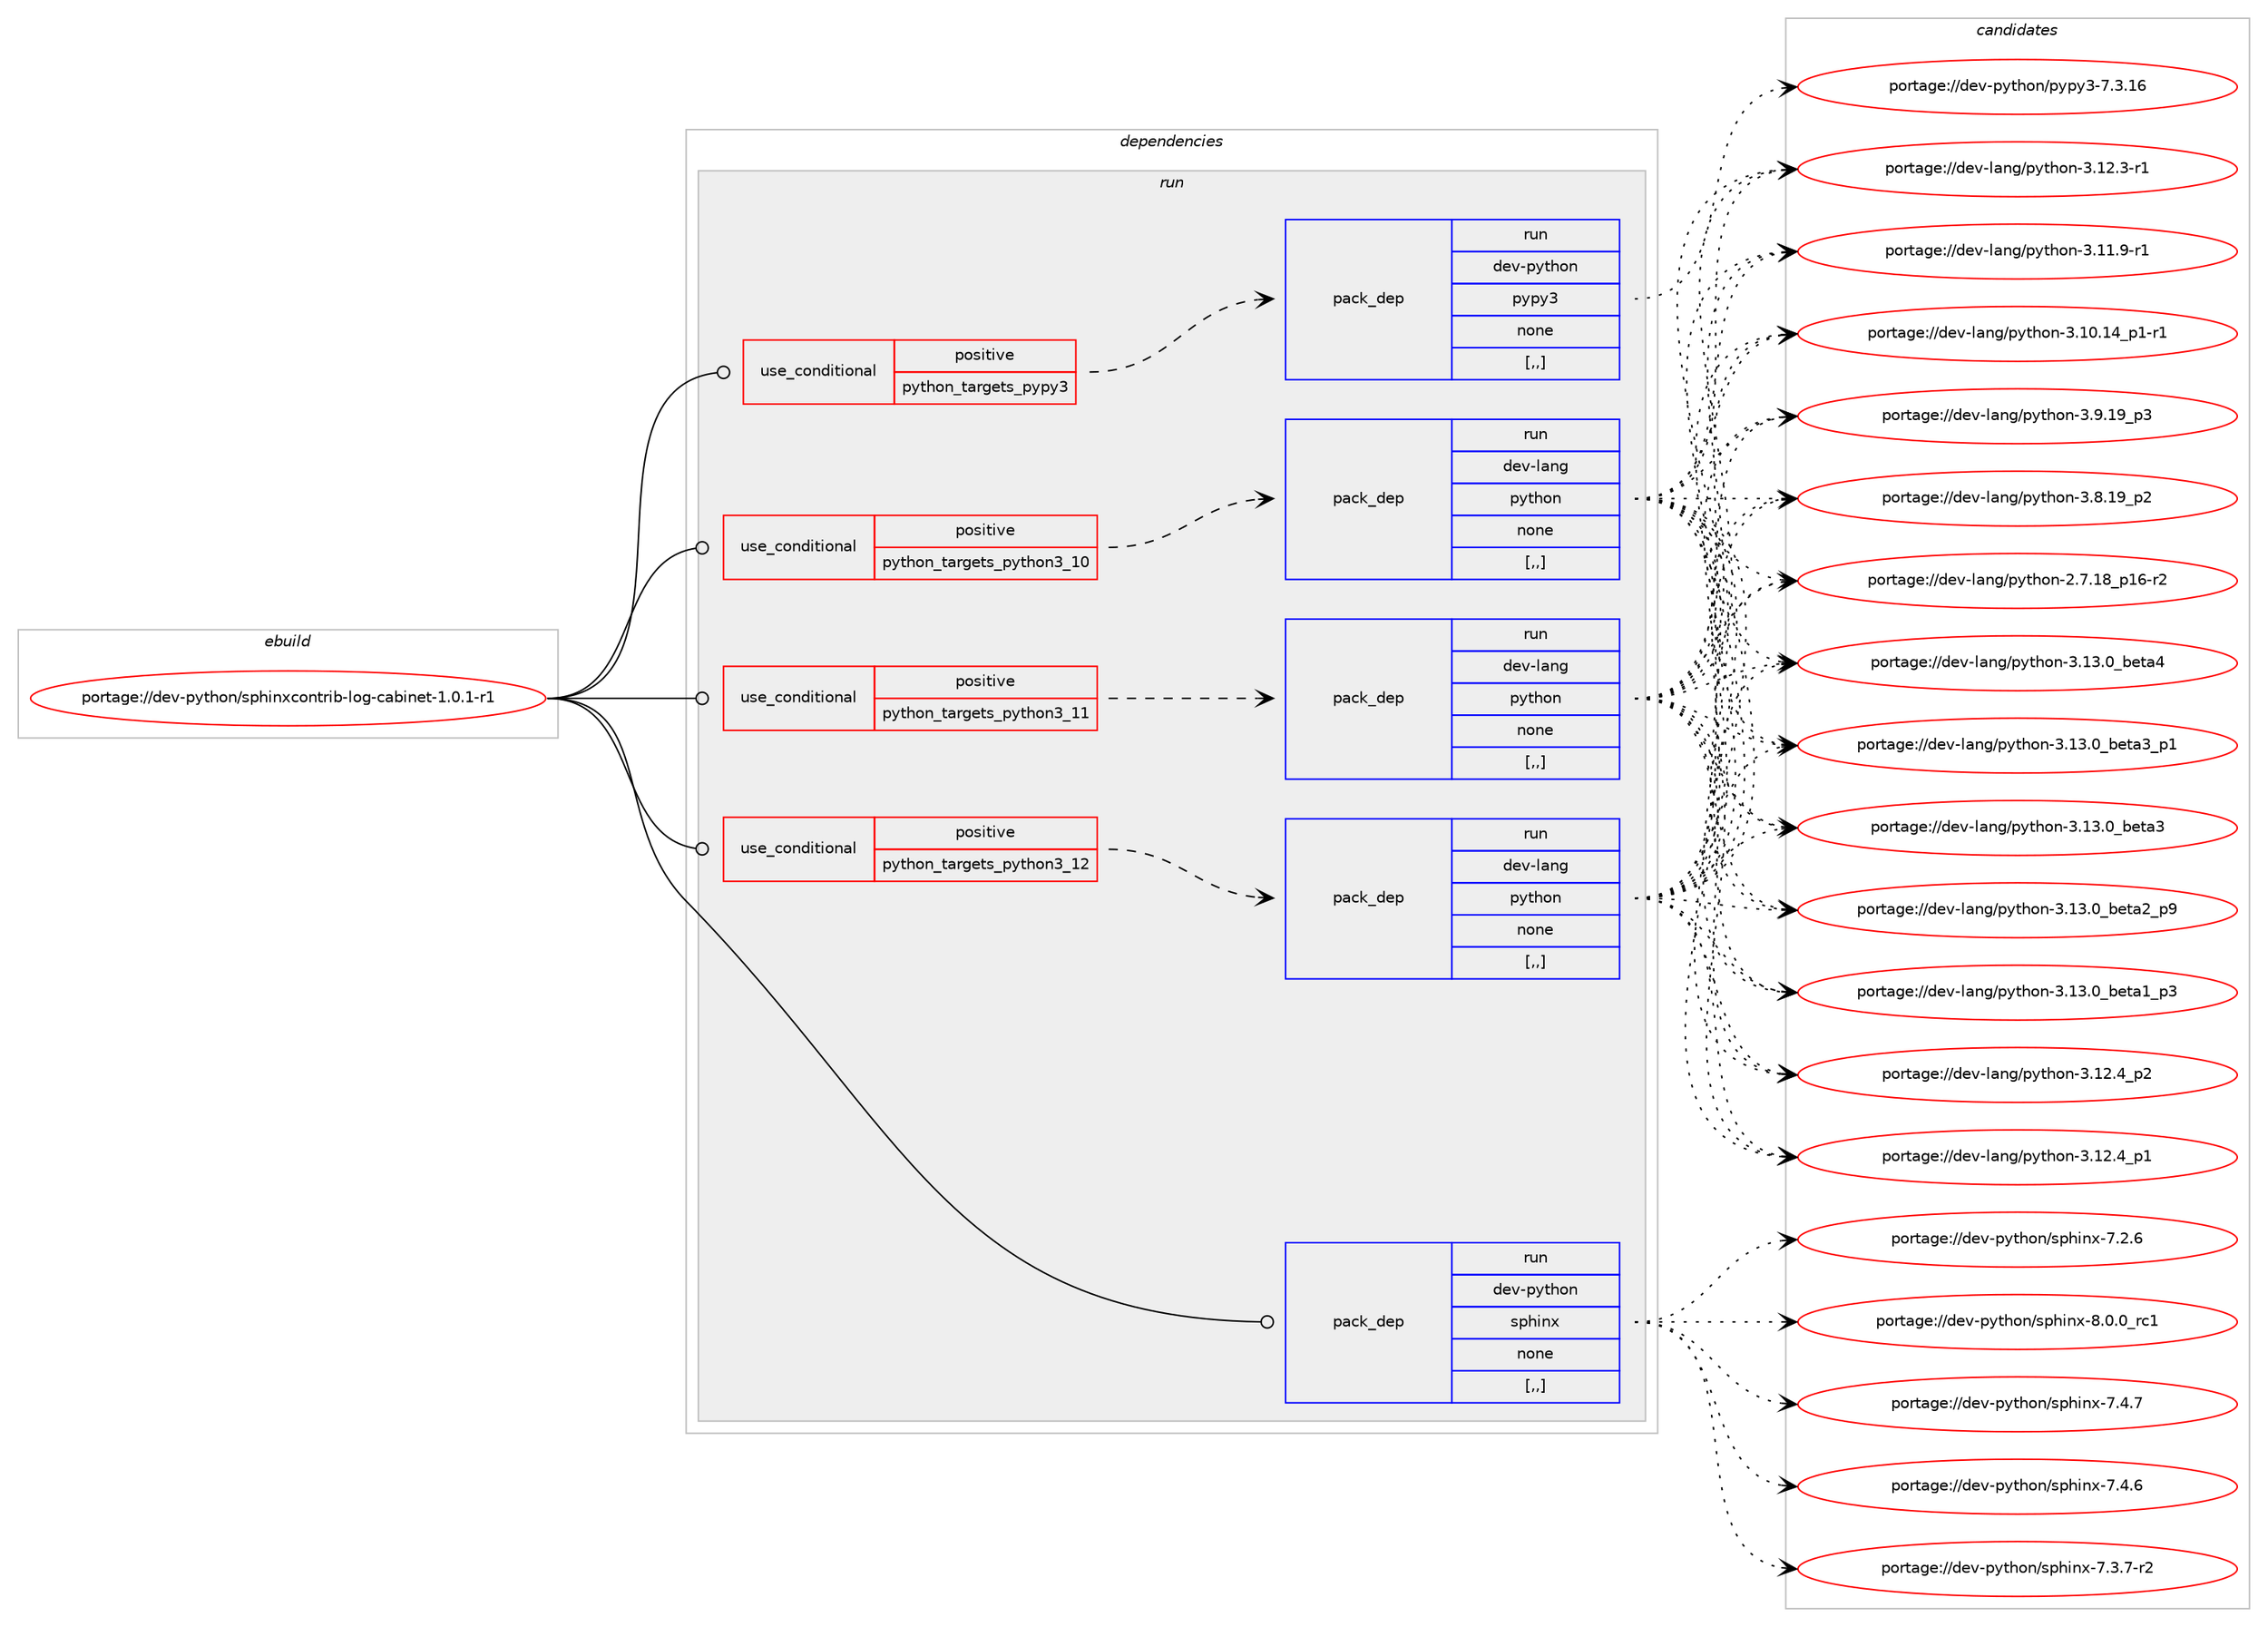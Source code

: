 digraph prolog {

# *************
# Graph options
# *************

newrank=true;
concentrate=true;
compound=true;
graph [rankdir=LR,fontname=Helvetica,fontsize=10,ranksep=1.5];#, ranksep=2.5, nodesep=0.2];
edge  [arrowhead=vee];
node  [fontname=Helvetica,fontsize=10];

# **********
# The ebuild
# **********

subgraph cluster_leftcol {
color=gray;
label=<<i>ebuild</i>>;
id [label="portage://dev-python/sphinxcontrib-log-cabinet-1.0.1-r1", color=red, width=4, href="../dev-python/sphinxcontrib-log-cabinet-1.0.1-r1.svg"];
}

# ****************
# The dependencies
# ****************

subgraph cluster_midcol {
color=gray;
label=<<i>dependencies</i>>;
subgraph cluster_compile {
fillcolor="#eeeeee";
style=filled;
label=<<i>compile</i>>;
}
subgraph cluster_compileandrun {
fillcolor="#eeeeee";
style=filled;
label=<<i>compile and run</i>>;
}
subgraph cluster_run {
fillcolor="#eeeeee";
style=filled;
label=<<i>run</i>>;
subgraph cond39980 {
dependency164446 [label=<<TABLE BORDER="0" CELLBORDER="1" CELLSPACING="0" CELLPADDING="4"><TR><TD ROWSPAN="3" CELLPADDING="10">use_conditional</TD></TR><TR><TD>positive</TD></TR><TR><TD>python_targets_pypy3</TD></TR></TABLE>>, shape=none, color=red];
subgraph pack123194 {
dependency164447 [label=<<TABLE BORDER="0" CELLBORDER="1" CELLSPACING="0" CELLPADDING="4" WIDTH="220"><TR><TD ROWSPAN="6" CELLPADDING="30">pack_dep</TD></TR><TR><TD WIDTH="110">run</TD></TR><TR><TD>dev-python</TD></TR><TR><TD>pypy3</TD></TR><TR><TD>none</TD></TR><TR><TD>[,,]</TD></TR></TABLE>>, shape=none, color=blue];
}
dependency164446:e -> dependency164447:w [weight=20,style="dashed",arrowhead="vee"];
}
id:e -> dependency164446:w [weight=20,style="solid",arrowhead="odot"];
subgraph cond39981 {
dependency164448 [label=<<TABLE BORDER="0" CELLBORDER="1" CELLSPACING="0" CELLPADDING="4"><TR><TD ROWSPAN="3" CELLPADDING="10">use_conditional</TD></TR><TR><TD>positive</TD></TR><TR><TD>python_targets_python3_10</TD></TR></TABLE>>, shape=none, color=red];
subgraph pack123195 {
dependency164449 [label=<<TABLE BORDER="0" CELLBORDER="1" CELLSPACING="0" CELLPADDING="4" WIDTH="220"><TR><TD ROWSPAN="6" CELLPADDING="30">pack_dep</TD></TR><TR><TD WIDTH="110">run</TD></TR><TR><TD>dev-lang</TD></TR><TR><TD>python</TD></TR><TR><TD>none</TD></TR><TR><TD>[,,]</TD></TR></TABLE>>, shape=none, color=blue];
}
dependency164448:e -> dependency164449:w [weight=20,style="dashed",arrowhead="vee"];
}
id:e -> dependency164448:w [weight=20,style="solid",arrowhead="odot"];
subgraph cond39982 {
dependency164450 [label=<<TABLE BORDER="0" CELLBORDER="1" CELLSPACING="0" CELLPADDING="4"><TR><TD ROWSPAN="3" CELLPADDING="10">use_conditional</TD></TR><TR><TD>positive</TD></TR><TR><TD>python_targets_python3_11</TD></TR></TABLE>>, shape=none, color=red];
subgraph pack123196 {
dependency164451 [label=<<TABLE BORDER="0" CELLBORDER="1" CELLSPACING="0" CELLPADDING="4" WIDTH="220"><TR><TD ROWSPAN="6" CELLPADDING="30">pack_dep</TD></TR><TR><TD WIDTH="110">run</TD></TR><TR><TD>dev-lang</TD></TR><TR><TD>python</TD></TR><TR><TD>none</TD></TR><TR><TD>[,,]</TD></TR></TABLE>>, shape=none, color=blue];
}
dependency164450:e -> dependency164451:w [weight=20,style="dashed",arrowhead="vee"];
}
id:e -> dependency164450:w [weight=20,style="solid",arrowhead="odot"];
subgraph cond39983 {
dependency164452 [label=<<TABLE BORDER="0" CELLBORDER="1" CELLSPACING="0" CELLPADDING="4"><TR><TD ROWSPAN="3" CELLPADDING="10">use_conditional</TD></TR><TR><TD>positive</TD></TR><TR><TD>python_targets_python3_12</TD></TR></TABLE>>, shape=none, color=red];
subgraph pack123197 {
dependency164453 [label=<<TABLE BORDER="0" CELLBORDER="1" CELLSPACING="0" CELLPADDING="4" WIDTH="220"><TR><TD ROWSPAN="6" CELLPADDING="30">pack_dep</TD></TR><TR><TD WIDTH="110">run</TD></TR><TR><TD>dev-lang</TD></TR><TR><TD>python</TD></TR><TR><TD>none</TD></TR><TR><TD>[,,]</TD></TR></TABLE>>, shape=none, color=blue];
}
dependency164452:e -> dependency164453:w [weight=20,style="dashed",arrowhead="vee"];
}
id:e -> dependency164452:w [weight=20,style="solid",arrowhead="odot"];
subgraph pack123198 {
dependency164454 [label=<<TABLE BORDER="0" CELLBORDER="1" CELLSPACING="0" CELLPADDING="4" WIDTH="220"><TR><TD ROWSPAN="6" CELLPADDING="30">pack_dep</TD></TR><TR><TD WIDTH="110">run</TD></TR><TR><TD>dev-python</TD></TR><TR><TD>sphinx</TD></TR><TR><TD>none</TD></TR><TR><TD>[,,]</TD></TR></TABLE>>, shape=none, color=blue];
}
id:e -> dependency164454:w [weight=20,style="solid",arrowhead="odot"];
}
}

# **************
# The candidates
# **************

subgraph cluster_choices {
rank=same;
color=gray;
label=<<i>candidates</i>>;

subgraph choice123194 {
color=black;
nodesep=1;
choice10010111845112121116104111110471121211121215145554651464954 [label="portage://dev-python/pypy3-7.3.16", color=red, width=4,href="../dev-python/pypy3-7.3.16.svg"];
dependency164447:e -> choice10010111845112121116104111110471121211121215145554651464954:w [style=dotted,weight="100"];
}
subgraph choice123195 {
color=black;
nodesep=1;
choice1001011184510897110103471121211161041111104551464951464895981011169752 [label="portage://dev-lang/python-3.13.0_beta4", color=red, width=4,href="../dev-lang/python-3.13.0_beta4.svg"];
choice10010111845108971101034711212111610411111045514649514648959810111697519511249 [label="portage://dev-lang/python-3.13.0_beta3_p1", color=red, width=4,href="../dev-lang/python-3.13.0_beta3_p1.svg"];
choice1001011184510897110103471121211161041111104551464951464895981011169751 [label="portage://dev-lang/python-3.13.0_beta3", color=red, width=4,href="../dev-lang/python-3.13.0_beta3.svg"];
choice10010111845108971101034711212111610411111045514649514648959810111697509511257 [label="portage://dev-lang/python-3.13.0_beta2_p9", color=red, width=4,href="../dev-lang/python-3.13.0_beta2_p9.svg"];
choice10010111845108971101034711212111610411111045514649514648959810111697499511251 [label="portage://dev-lang/python-3.13.0_beta1_p3", color=red, width=4,href="../dev-lang/python-3.13.0_beta1_p3.svg"];
choice100101118451089711010347112121116104111110455146495046529511250 [label="portage://dev-lang/python-3.12.4_p2", color=red, width=4,href="../dev-lang/python-3.12.4_p2.svg"];
choice100101118451089711010347112121116104111110455146495046529511249 [label="portage://dev-lang/python-3.12.4_p1", color=red, width=4,href="../dev-lang/python-3.12.4_p1.svg"];
choice100101118451089711010347112121116104111110455146495046514511449 [label="portage://dev-lang/python-3.12.3-r1", color=red, width=4,href="../dev-lang/python-3.12.3-r1.svg"];
choice100101118451089711010347112121116104111110455146494946574511449 [label="portage://dev-lang/python-3.11.9-r1", color=red, width=4,href="../dev-lang/python-3.11.9-r1.svg"];
choice100101118451089711010347112121116104111110455146494846495295112494511449 [label="portage://dev-lang/python-3.10.14_p1-r1", color=red, width=4,href="../dev-lang/python-3.10.14_p1-r1.svg"];
choice100101118451089711010347112121116104111110455146574649579511251 [label="portage://dev-lang/python-3.9.19_p3", color=red, width=4,href="../dev-lang/python-3.9.19_p3.svg"];
choice100101118451089711010347112121116104111110455146564649579511250 [label="portage://dev-lang/python-3.8.19_p2", color=red, width=4,href="../dev-lang/python-3.8.19_p2.svg"];
choice100101118451089711010347112121116104111110455046554649569511249544511450 [label="portage://dev-lang/python-2.7.18_p16-r2", color=red, width=4,href="../dev-lang/python-2.7.18_p16-r2.svg"];
dependency164449:e -> choice1001011184510897110103471121211161041111104551464951464895981011169752:w [style=dotted,weight="100"];
dependency164449:e -> choice10010111845108971101034711212111610411111045514649514648959810111697519511249:w [style=dotted,weight="100"];
dependency164449:e -> choice1001011184510897110103471121211161041111104551464951464895981011169751:w [style=dotted,weight="100"];
dependency164449:e -> choice10010111845108971101034711212111610411111045514649514648959810111697509511257:w [style=dotted,weight="100"];
dependency164449:e -> choice10010111845108971101034711212111610411111045514649514648959810111697499511251:w [style=dotted,weight="100"];
dependency164449:e -> choice100101118451089711010347112121116104111110455146495046529511250:w [style=dotted,weight="100"];
dependency164449:e -> choice100101118451089711010347112121116104111110455146495046529511249:w [style=dotted,weight="100"];
dependency164449:e -> choice100101118451089711010347112121116104111110455146495046514511449:w [style=dotted,weight="100"];
dependency164449:e -> choice100101118451089711010347112121116104111110455146494946574511449:w [style=dotted,weight="100"];
dependency164449:e -> choice100101118451089711010347112121116104111110455146494846495295112494511449:w [style=dotted,weight="100"];
dependency164449:e -> choice100101118451089711010347112121116104111110455146574649579511251:w [style=dotted,weight="100"];
dependency164449:e -> choice100101118451089711010347112121116104111110455146564649579511250:w [style=dotted,weight="100"];
dependency164449:e -> choice100101118451089711010347112121116104111110455046554649569511249544511450:w [style=dotted,weight="100"];
}
subgraph choice123196 {
color=black;
nodesep=1;
choice1001011184510897110103471121211161041111104551464951464895981011169752 [label="portage://dev-lang/python-3.13.0_beta4", color=red, width=4,href="../dev-lang/python-3.13.0_beta4.svg"];
choice10010111845108971101034711212111610411111045514649514648959810111697519511249 [label="portage://dev-lang/python-3.13.0_beta3_p1", color=red, width=4,href="../dev-lang/python-3.13.0_beta3_p1.svg"];
choice1001011184510897110103471121211161041111104551464951464895981011169751 [label="portage://dev-lang/python-3.13.0_beta3", color=red, width=4,href="../dev-lang/python-3.13.0_beta3.svg"];
choice10010111845108971101034711212111610411111045514649514648959810111697509511257 [label="portage://dev-lang/python-3.13.0_beta2_p9", color=red, width=4,href="../dev-lang/python-3.13.0_beta2_p9.svg"];
choice10010111845108971101034711212111610411111045514649514648959810111697499511251 [label="portage://dev-lang/python-3.13.0_beta1_p3", color=red, width=4,href="../dev-lang/python-3.13.0_beta1_p3.svg"];
choice100101118451089711010347112121116104111110455146495046529511250 [label="portage://dev-lang/python-3.12.4_p2", color=red, width=4,href="../dev-lang/python-3.12.4_p2.svg"];
choice100101118451089711010347112121116104111110455146495046529511249 [label="portage://dev-lang/python-3.12.4_p1", color=red, width=4,href="../dev-lang/python-3.12.4_p1.svg"];
choice100101118451089711010347112121116104111110455146495046514511449 [label="portage://dev-lang/python-3.12.3-r1", color=red, width=4,href="../dev-lang/python-3.12.3-r1.svg"];
choice100101118451089711010347112121116104111110455146494946574511449 [label="portage://dev-lang/python-3.11.9-r1", color=red, width=4,href="../dev-lang/python-3.11.9-r1.svg"];
choice100101118451089711010347112121116104111110455146494846495295112494511449 [label="portage://dev-lang/python-3.10.14_p1-r1", color=red, width=4,href="../dev-lang/python-3.10.14_p1-r1.svg"];
choice100101118451089711010347112121116104111110455146574649579511251 [label="portage://dev-lang/python-3.9.19_p3", color=red, width=4,href="../dev-lang/python-3.9.19_p3.svg"];
choice100101118451089711010347112121116104111110455146564649579511250 [label="portage://dev-lang/python-3.8.19_p2", color=red, width=4,href="../dev-lang/python-3.8.19_p2.svg"];
choice100101118451089711010347112121116104111110455046554649569511249544511450 [label="portage://dev-lang/python-2.7.18_p16-r2", color=red, width=4,href="../dev-lang/python-2.7.18_p16-r2.svg"];
dependency164451:e -> choice1001011184510897110103471121211161041111104551464951464895981011169752:w [style=dotted,weight="100"];
dependency164451:e -> choice10010111845108971101034711212111610411111045514649514648959810111697519511249:w [style=dotted,weight="100"];
dependency164451:e -> choice1001011184510897110103471121211161041111104551464951464895981011169751:w [style=dotted,weight="100"];
dependency164451:e -> choice10010111845108971101034711212111610411111045514649514648959810111697509511257:w [style=dotted,weight="100"];
dependency164451:e -> choice10010111845108971101034711212111610411111045514649514648959810111697499511251:w [style=dotted,weight="100"];
dependency164451:e -> choice100101118451089711010347112121116104111110455146495046529511250:w [style=dotted,weight="100"];
dependency164451:e -> choice100101118451089711010347112121116104111110455146495046529511249:w [style=dotted,weight="100"];
dependency164451:e -> choice100101118451089711010347112121116104111110455146495046514511449:w [style=dotted,weight="100"];
dependency164451:e -> choice100101118451089711010347112121116104111110455146494946574511449:w [style=dotted,weight="100"];
dependency164451:e -> choice100101118451089711010347112121116104111110455146494846495295112494511449:w [style=dotted,weight="100"];
dependency164451:e -> choice100101118451089711010347112121116104111110455146574649579511251:w [style=dotted,weight="100"];
dependency164451:e -> choice100101118451089711010347112121116104111110455146564649579511250:w [style=dotted,weight="100"];
dependency164451:e -> choice100101118451089711010347112121116104111110455046554649569511249544511450:w [style=dotted,weight="100"];
}
subgraph choice123197 {
color=black;
nodesep=1;
choice1001011184510897110103471121211161041111104551464951464895981011169752 [label="portage://dev-lang/python-3.13.0_beta4", color=red, width=4,href="../dev-lang/python-3.13.0_beta4.svg"];
choice10010111845108971101034711212111610411111045514649514648959810111697519511249 [label="portage://dev-lang/python-3.13.0_beta3_p1", color=red, width=4,href="../dev-lang/python-3.13.0_beta3_p1.svg"];
choice1001011184510897110103471121211161041111104551464951464895981011169751 [label="portage://dev-lang/python-3.13.0_beta3", color=red, width=4,href="../dev-lang/python-3.13.0_beta3.svg"];
choice10010111845108971101034711212111610411111045514649514648959810111697509511257 [label="portage://dev-lang/python-3.13.0_beta2_p9", color=red, width=4,href="../dev-lang/python-3.13.0_beta2_p9.svg"];
choice10010111845108971101034711212111610411111045514649514648959810111697499511251 [label="portage://dev-lang/python-3.13.0_beta1_p3", color=red, width=4,href="../dev-lang/python-3.13.0_beta1_p3.svg"];
choice100101118451089711010347112121116104111110455146495046529511250 [label="portage://dev-lang/python-3.12.4_p2", color=red, width=4,href="../dev-lang/python-3.12.4_p2.svg"];
choice100101118451089711010347112121116104111110455146495046529511249 [label="portage://dev-lang/python-3.12.4_p1", color=red, width=4,href="../dev-lang/python-3.12.4_p1.svg"];
choice100101118451089711010347112121116104111110455146495046514511449 [label="portage://dev-lang/python-3.12.3-r1", color=red, width=4,href="../dev-lang/python-3.12.3-r1.svg"];
choice100101118451089711010347112121116104111110455146494946574511449 [label="portage://dev-lang/python-3.11.9-r1", color=red, width=4,href="../dev-lang/python-3.11.9-r1.svg"];
choice100101118451089711010347112121116104111110455146494846495295112494511449 [label="portage://dev-lang/python-3.10.14_p1-r1", color=red, width=4,href="../dev-lang/python-3.10.14_p1-r1.svg"];
choice100101118451089711010347112121116104111110455146574649579511251 [label="portage://dev-lang/python-3.9.19_p3", color=red, width=4,href="../dev-lang/python-3.9.19_p3.svg"];
choice100101118451089711010347112121116104111110455146564649579511250 [label="portage://dev-lang/python-3.8.19_p2", color=red, width=4,href="../dev-lang/python-3.8.19_p2.svg"];
choice100101118451089711010347112121116104111110455046554649569511249544511450 [label="portage://dev-lang/python-2.7.18_p16-r2", color=red, width=4,href="../dev-lang/python-2.7.18_p16-r2.svg"];
dependency164453:e -> choice1001011184510897110103471121211161041111104551464951464895981011169752:w [style=dotted,weight="100"];
dependency164453:e -> choice10010111845108971101034711212111610411111045514649514648959810111697519511249:w [style=dotted,weight="100"];
dependency164453:e -> choice1001011184510897110103471121211161041111104551464951464895981011169751:w [style=dotted,weight="100"];
dependency164453:e -> choice10010111845108971101034711212111610411111045514649514648959810111697509511257:w [style=dotted,weight="100"];
dependency164453:e -> choice10010111845108971101034711212111610411111045514649514648959810111697499511251:w [style=dotted,weight="100"];
dependency164453:e -> choice100101118451089711010347112121116104111110455146495046529511250:w [style=dotted,weight="100"];
dependency164453:e -> choice100101118451089711010347112121116104111110455146495046529511249:w [style=dotted,weight="100"];
dependency164453:e -> choice100101118451089711010347112121116104111110455146495046514511449:w [style=dotted,weight="100"];
dependency164453:e -> choice100101118451089711010347112121116104111110455146494946574511449:w [style=dotted,weight="100"];
dependency164453:e -> choice100101118451089711010347112121116104111110455146494846495295112494511449:w [style=dotted,weight="100"];
dependency164453:e -> choice100101118451089711010347112121116104111110455146574649579511251:w [style=dotted,weight="100"];
dependency164453:e -> choice100101118451089711010347112121116104111110455146564649579511250:w [style=dotted,weight="100"];
dependency164453:e -> choice100101118451089711010347112121116104111110455046554649569511249544511450:w [style=dotted,weight="100"];
}
subgraph choice123198 {
color=black;
nodesep=1;
choice1001011184511212111610411111047115112104105110120455646484648951149949 [label="portage://dev-python/sphinx-8.0.0_rc1", color=red, width=4,href="../dev-python/sphinx-8.0.0_rc1.svg"];
choice1001011184511212111610411111047115112104105110120455546524655 [label="portage://dev-python/sphinx-7.4.7", color=red, width=4,href="../dev-python/sphinx-7.4.7.svg"];
choice1001011184511212111610411111047115112104105110120455546524654 [label="portage://dev-python/sphinx-7.4.6", color=red, width=4,href="../dev-python/sphinx-7.4.6.svg"];
choice10010111845112121116104111110471151121041051101204555465146554511450 [label="portage://dev-python/sphinx-7.3.7-r2", color=red, width=4,href="../dev-python/sphinx-7.3.7-r2.svg"];
choice1001011184511212111610411111047115112104105110120455546504654 [label="portage://dev-python/sphinx-7.2.6", color=red, width=4,href="../dev-python/sphinx-7.2.6.svg"];
dependency164454:e -> choice1001011184511212111610411111047115112104105110120455646484648951149949:w [style=dotted,weight="100"];
dependency164454:e -> choice1001011184511212111610411111047115112104105110120455546524655:w [style=dotted,weight="100"];
dependency164454:e -> choice1001011184511212111610411111047115112104105110120455546524654:w [style=dotted,weight="100"];
dependency164454:e -> choice10010111845112121116104111110471151121041051101204555465146554511450:w [style=dotted,weight="100"];
dependency164454:e -> choice1001011184511212111610411111047115112104105110120455546504654:w [style=dotted,weight="100"];
}
}

}
